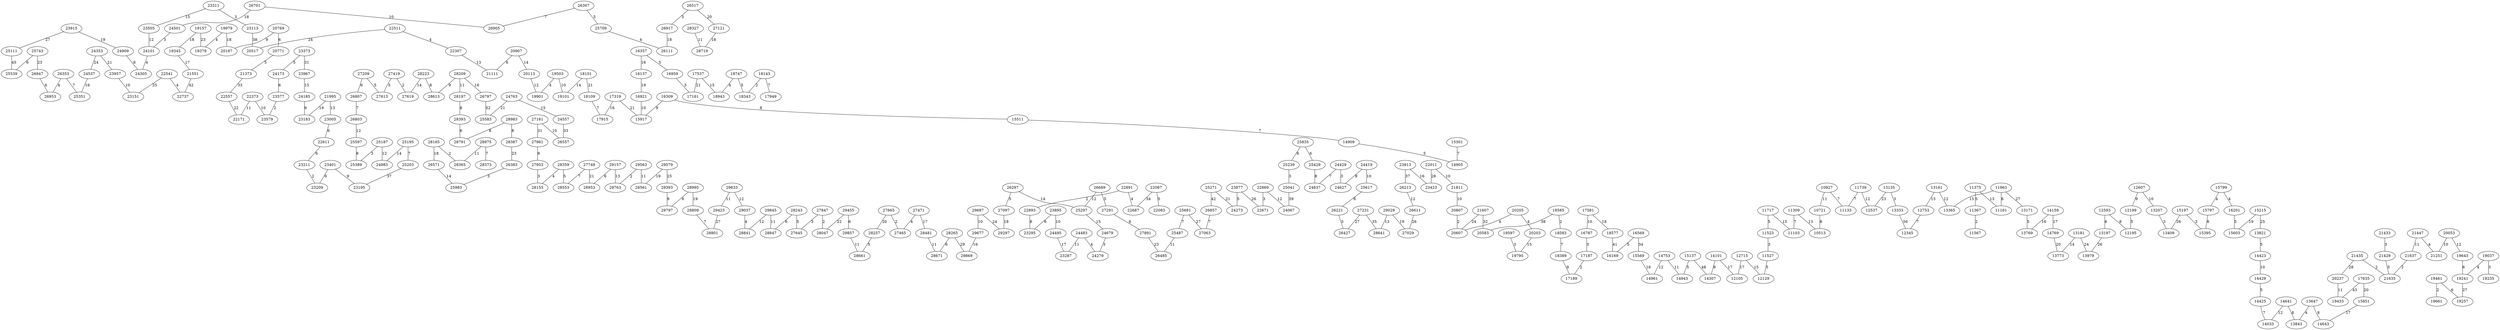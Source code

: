 graph chemin {

	23915 -- 25111 [label=27]
	23915 -- 24909 [label=19]
	28223 -- 28613 [label=8]
	28223 -- 27619 [label=14]
	25743 -- 26947 [label=23]
	25743 -- 25539 [label=6]
	28209 -- 28197 [label=11]
	28209 -- 26797 [label=16]
	28209 -- 28613 [label=9]
	14101 -- 14307 [label=9]
	14101 -- 12105 [label=17]
	22011 -- 23423 [label=28]
	22011 -- 21811 [label=10]
	23311 -- 23505 [label=15]
	23311 -- 23113 [label=3]
	15301 -- 14905 [label=7]
	27665 -- 28257 [label=20]
	27665 -- 27465 [label=2]
	11963 -- 13365 [label=15]
	11963 -- 11161 [label=8]
	11963 -- 13171 [label=27]
	26689 -- 25297 [label=12]
	26689 -- 27291 [label=5]
	15799 -- 15797 [label=4]
	15799 -- 16201 [label=4]
	15797 -- 15395 [label=8]
	20907 -- 21111 [label=6]
	20907 -- 20113 [label=14]
	26297 -- 27097 [label=5]
	26297 -- 25297 [label=14]
	21995 -- 23005 [label=13]
	21995 -- 23183 [label=19]
	28197 -- 28393 [label=8]
	29633 -- 29423 [label=11]
	29633 -- 29037 [label=12]
	13135 -- 12537 [label=23]
	13135 -- 13333 [label=3]
	26701 -- 24501 [label=18]
	26701 -- 26905 [label=10]
	29157 -- 28953 [label=6]
	29157 -- 29763 [label=13]
	21433 -- 21429 [label=3]
	17635 -- 15851 [label=20]
	17635 -- 19433 [label=43]
	24429 -- 24837 [label=7]
	24429 -- 24627 [label=3]
	13171 -- 13769 [label=5]
	21435 -- 20237 [label=28]
	21435 -- 21635 [label=2]
	20053 -- 21251 [label=10]
	20053 -- 19643 [label=12]
	29687 -- 29677 [label=10]
	29687 -- 29297 [label=24]
	27231 -- 26427 [label=27]
	27231 -- 28641 [label=35]
	21429 -- 21635 [label=5]
	23877 -- 24273 [label=5]
	23877 -- 22671 [label=26]
	24419 -- 24627 [label=8]
	24419 -- 25617 [label=10]
	13181 -- 13773 [label=14]
	13181 -- 13979 [label=24]
	16309 -- 15917 [label=9]
	16309 -- 15511 [label=8]
	29677 -- 29869 [label=16]
	16569 -- 16169 [label=5]
	16569 -- 15569 [label=34]
	13161 -- 12753 [label=13]
	13161 -- 13365 [label=12]
	18143 -- 18343 [label=2]
	18143 -- 17949 [label=7]
	22511 -- 20517 [label=24]
	22511 -- 22307 [label=4]
	23895 -- 24495 [label=10]
	23895 -- 23295 [label=6]
	27209 -- 27613 [label=5]
	27209 -- 26807 [label=6]
	25297 -- 24679 [label=15]
	28165 -- 28365 [label=2]
	28165 -- 26571 [label=18]
	12593 -- 13197 [label=6]
	12593 -- 12195 [label=8]
	17537 -- 17161 [label=21]
	17537 -- 18943 [label=15]
	23373 -- 23967 [label=31]
	23373 -- 24173 [label=5]
	22891 -- 22893 [label=2]
	22891 -- 22687 [label=4]
	14753 -- 14961 [label=12]
	14753 -- 14943 [label=11]
	22893 -- 23295 [label=8]
	15851 -- 14643 [label=17]
	12607 -- 12199 [label=9]
	12607 -- 13207 [label=10]
	10927 -- 10721 [label=11]
	10927 -- 11133 [label=7]
	29579 -- 28561 [label=19]
	29579 -- 29393 [label=25]
	26353 -- 25351 [label=7]
	26353 -- 26953 [label=4]
	28265 -- 28671 [label=6]
	28265 -- 29869 [label=29]
	14159 -- 13769 [label=16]
	14159 -- 14769 [label=17]
	18101 -- 19101 [label=14]
	18101 -- 18109 [label=21]
	19461 -- 19257 [label=6]
	19461 -- 19661 [label=2]
	21447 -- 21637 [label=11]
	21447 -- 21251 [label=4]
	14769 -- 13773 [label=20]
	28257 -- 28661 [label=5]
	18109 -- 17915 [label=7]
	25271 -- 26857 [label=42]
	25271 -- 24273 [label=21]
	26307 -- 26905 [label=7]
	26307 -- 25709 [label=5]
	16357 -- 16137 [label=16]
	16357 -- 16959 [label=5]
	24353 -- 23957 [label=21]
	24353 -- 24537 [label=24]
	19037 -- 19241 [label=4]
	19037 -- 19235 [label=3]
	27161 -- 26557 [label=10]
	27161 -- 27961 [label=31]
	25835 -- 25239 [label=6]
	25835 -- 25429 [label=6]
	23813 -- 26213 [label=37]
	23813 -- 23423 [label=16]
	17581 -- 16787 [label=10]
	17581 -- 18577 [label=18]
	23401 -- 23195 [label=9]
	23401 -- 23209 [label=6]
	28243 -- 28847 [label=6]
	28243 -- 27645 [label=5]
	19503 -- 19901 [label=4]
	19503 -- 19101 [label=10]
	13647 -- 13843 [label=4]
	13647 -- 14643 [label=8]
	19979 -- 20167 [label=18]
	19979 -- 19379 [label=4]
	22869 -- 22671 [label=3]
	22869 -- 24067 [label=12]
	24763 -- 25583 [label=21]
	24763 -- 24557 [label=15]
	27749 -- 28553 [label=7]
	27749 -- 28953 [label=21]
	25239 -- 25041 [label=3]
	16137 -- 16921 [label=19]
	18585 -- 20583 [label=38]
	18585 -- 18583 [label=2]
	25187 -- 25389 [label=3]
	25187 -- 24983 [label=12]
	18583 -- 18389 [label=7]
	18577 -- 16169 [label=41]
	25195 -- 24983 [label=14]
	25195 -- 25203 [label=7]
	20769 -- 20771 [label=6]
	20769 -- 20167 [label=9]
	28327 -- 28719 [label=11]
	20771 -- 21373 [label=5]
	25203 -- 23195 [label=37]
	29029 -- 28641 [label=13]
	29029 -- 27029 [label=19]
	20205 -- 20607 [label=4]
	20205 -- 20203 [label=4]
	16959 -- 17161 [label=3]
	20203 -- 19795 [label=15]
	15197 -- 13409 [label=26]
	15197 -- 15395 [label=3]
	24537 -- 25351 [label=16]
	29037 -- 28841 [label=4]
	25617 -- 26221 [label=6]
	24679 -- 24279 [label=3]
	24557 -- 26557 [label=33]
	12753 -- 12345 [label=7]
	15215 -- 15603 [label=19]
	15215 -- 13821 [label=25]
	29563 -- 29763 [label=2]
	29563 -- 28561 [label=11]
	26857 -- 27063 [label=7]
	28995 -- 29797 [label=6]
	28995 -- 28809 [label=19]
	11309 -- 11103 [label=7]
	11309 -- 10513 [label=13]
	16921 -- 15917 [label=10]
	22373 -- 23579 [label=10]
	22373 -- 22171 [label=11]
	16201 -- 15603 [label=5]
	28983 -- 28387 [label=8]
	28983 -- 28791 [label=8]
	26221 -- 26427 [label=5]
	26213 -- 26611 [label=12]
	13207 -- 13409 [label=3]
	13821 -- 14423 [label=5]
	21811 -- 20807 [label=10]
	12715 -- 12105 [label=17]
	12715 -- 12129 [label=15]
	13197 -- 13979 [label=26]
	14641 -- 14033 [label=12]
	14641 -- 13843 [label=8]
	27847 -- 27645 [label=3]
	27847 -- 28047 [label=2]
	28387 -- 26383 [label=23]
	28975 -- 28373 [label=7]
	28975 -- 28365 [label=11]
	19597 -- 19795 [label=3]
	25681 -- 25487 [label=7]
	25681 -- 27063 [label=27]
	28393 -- 28791 [label=6]
	23505 -- 24101 [label=12]
	29455 -- 28047 [label=22]
	29455 -- 29857 [label=6]
	20113 -- 19901 [label=12]
	27291 -- 27891 [label=8]
	27891 -- 26485 [label=23]
	24483 -- 24279 [label=4]
	24483 -- 23287 [label=11]
	25709 -- 26111 [label=4]
	15137 -- 14943 [label=5]
	15137 -- 14307 [label=48]
	19157 -- 19379 [label=23]
	19157 -- 19345 [label=18]
	21373 -- 22557 [label=33]
	26807 -- 26803 [label=7]
	19643 -- 19241 [label=6]
	26803 -- 25597 [label=12]
	24495 -- 23287 [label=17]
	28359 -- 28155 [label=4]
	28359 -- 28553 [label=5]
	26797 -- 25583 [label=52]
	23957 -- 23151 [label=10]
	11375 -- 11161 [label=13]
	11375 -- 11367 [label=5]
	24501 -- 24101 [label=3]
	25111 -- 25539 [label=45]
	20807 -- 20607 [label=2]
	23005 -- 22611 [label=6]
	23967 -- 24185 [label=15]
	22307 -- 21111 [label=13]
	11367 -- 11567 [label=2]
	12199 -- 12195 [label=5]
	26947 -- 26953 [label=6]
	25597 -- 25389 [label=8]
	29857 -- 28661 [label=11]
	19241 -- 19257 [label=27]
	25041 -- 24067 [label=39]
	16787 -- 17187 [label=3]
	17319 -- 17915 [label=16]
	17319 -- 15917 [label=21]
	29393 -- 29797 [label=9]
	29423 -- 28801 [label=27]
	18389 -- 17189 [label=9]
	15511 -- 14909 [label=7]
	26517 -- 26917 [label=3]
	26517 -- 27121 [label=20]
	24185 -- 23183 [label=9]
	22557 -- 22171 [label=22]
	27471 -- 27465 [label=4]
	27471 -- 28481 [label=17]
	10721 -- 10513 [label=8]
	24173 -- 23577 [label=6]
	29845 -- 28841 [label=12]
	29845 -- 28847 [label=11]
	27961 -- 27953 [label=9]
	22541 -- 22737 [label=4]
	22541 -- 23151 [label=25]
	18747 -- 18943 [label=4]
	18747 -- 18343 [label=5]
	27953 -- 28155 [label=3]
	13333 -- 12345 [label=56]
	11717 -- 11523 [label=5]
	11717 -- 11103 [label=15]
	26611 -- 27029 [label=26]
	23113 -- 20517 [label=38]
	11739 -- 11133 [label=7]
	11739 -- 12537 [label=12]
	21637 -- 21635 [label=2]
	26917 -- 26111 [label=18]
	22611 -- 23211 [label=6]
	23577 -- 23579 [label=2]
	15569 -- 14961 [label=16]
	20237 -- 19433 [label=11]
	28809 -- 28801 [label=7]
	28481 -- 28671 [label=11]
	25487 -- 26485 [label=11]
	27419 -- 27619 [label=2]
	27419 -- 27613 [label=5]
	24101 -- 24305 [label=4]
	26571 -- 25983 [label=14]
	22087 -- 22687 [label=34]
	22087 -- 22083 [label=5]
	11523 -- 11527 [label=3]
	21607 -- 20607 [label=24]
	21607 -- 20583 [label=32]
	11527 -- 12129 [label=5]
	27097 -- 29297 [label=18]
	17187 -- 17189 [label=2]
	24909 -- 24305 [label=8]
	25429 -- 24837 [label=8]
	14423 -- 14429 [label=10]
	14429 -- 14425 [label=5]
	14425 -- 14033 [label=7]
	23211 -- 23209 [label=2]
	26383 -- 25983 [label=3]
	27121 -- 28719 [label=18]
	19345 -- 21551 [label=17]
	21551 -- 22737 [label=42]
	14909 -- 14905 [label=5]

}
